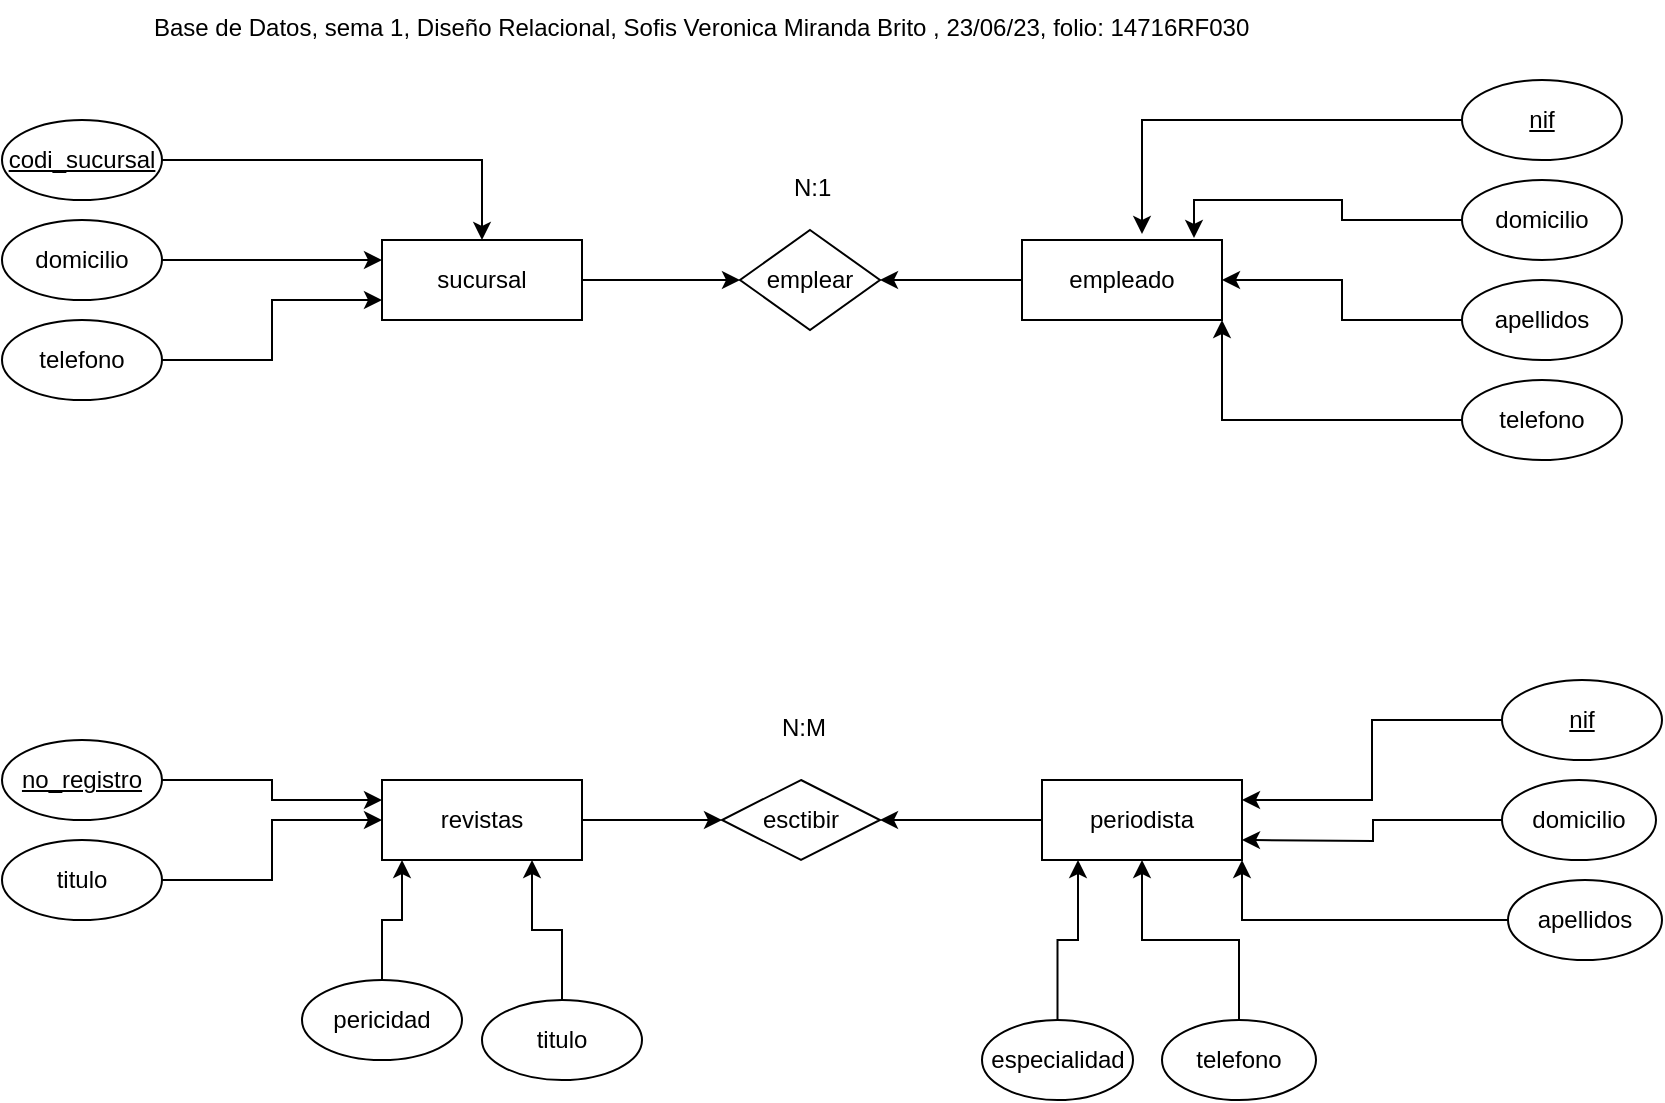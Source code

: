 <mxfile version="21.5.0" type="github">
  <diagram name="Página-1" id="cyzkMBp20CYqCV3QAqMq">
    <mxGraphModel dx="880" dy="484" grid="1" gridSize="10" guides="1" tooltips="1" connect="1" arrows="1" fold="1" page="1" pageScale="1" pageWidth="827" pageHeight="1169" math="0" shadow="0">
      <root>
        <mxCell id="0" />
        <mxCell id="1" parent="0" />
        <mxCell id="JGWcptgXxCTzTC1xXDNs-21" style="edgeStyle=orthogonalEdgeStyle;rounded=0;orthogonalLoop=1;jettySize=auto;html=1;entryX=0;entryY=0.5;entryDx=0;entryDy=0;" edge="1" parent="1" source="JGWcptgXxCTzTC1xXDNs-1" target="JGWcptgXxCTzTC1xXDNs-19">
          <mxGeometry relative="1" as="geometry" />
        </mxCell>
        <mxCell id="JGWcptgXxCTzTC1xXDNs-1" value="sucursal" style="whiteSpace=wrap;html=1;align=center;" vertex="1" parent="1">
          <mxGeometry x="200" y="140" width="100" height="40" as="geometry" />
        </mxCell>
        <mxCell id="JGWcptgXxCTzTC1xXDNs-7" style="edgeStyle=orthogonalEdgeStyle;rounded=0;orthogonalLoop=1;jettySize=auto;html=1;" edge="1" parent="1" source="JGWcptgXxCTzTC1xXDNs-2" target="JGWcptgXxCTzTC1xXDNs-1">
          <mxGeometry relative="1" as="geometry" />
        </mxCell>
        <mxCell id="JGWcptgXxCTzTC1xXDNs-2" value="codi_sucursal" style="ellipse;whiteSpace=wrap;html=1;align=center;fontStyle=4;" vertex="1" parent="1">
          <mxGeometry x="10" y="80" width="80" height="40" as="geometry" />
        </mxCell>
        <mxCell id="JGWcptgXxCTzTC1xXDNs-8" style="edgeStyle=orthogonalEdgeStyle;rounded=0;orthogonalLoop=1;jettySize=auto;html=1;entryX=0;entryY=0.25;entryDx=0;entryDy=0;" edge="1" parent="1" source="JGWcptgXxCTzTC1xXDNs-5" target="JGWcptgXxCTzTC1xXDNs-1">
          <mxGeometry relative="1" as="geometry" />
        </mxCell>
        <mxCell id="JGWcptgXxCTzTC1xXDNs-5" value="domicilio" style="ellipse;whiteSpace=wrap;html=1;align=center;" vertex="1" parent="1">
          <mxGeometry x="10" y="130" width="80" height="40" as="geometry" />
        </mxCell>
        <mxCell id="JGWcptgXxCTzTC1xXDNs-9" style="edgeStyle=orthogonalEdgeStyle;rounded=0;orthogonalLoop=1;jettySize=auto;html=1;entryX=0;entryY=0.75;entryDx=0;entryDy=0;" edge="1" parent="1" source="JGWcptgXxCTzTC1xXDNs-6" target="JGWcptgXxCTzTC1xXDNs-1">
          <mxGeometry relative="1" as="geometry" />
        </mxCell>
        <mxCell id="JGWcptgXxCTzTC1xXDNs-6" value="telefono" style="ellipse;whiteSpace=wrap;html=1;align=center;" vertex="1" parent="1">
          <mxGeometry x="10" y="180" width="80" height="40" as="geometry" />
        </mxCell>
        <mxCell id="JGWcptgXxCTzTC1xXDNs-20" style="edgeStyle=orthogonalEdgeStyle;rounded=0;orthogonalLoop=1;jettySize=auto;html=1;entryX=1;entryY=0.5;entryDx=0;entryDy=0;" edge="1" parent="1" source="JGWcptgXxCTzTC1xXDNs-10" target="JGWcptgXxCTzTC1xXDNs-19">
          <mxGeometry relative="1" as="geometry" />
        </mxCell>
        <mxCell id="JGWcptgXxCTzTC1xXDNs-10" value="empleado" style="whiteSpace=wrap;html=1;align=center;" vertex="1" parent="1">
          <mxGeometry x="520" y="140" width="100" height="40" as="geometry" />
        </mxCell>
        <mxCell id="JGWcptgXxCTzTC1xXDNs-15" style="edgeStyle=orthogonalEdgeStyle;rounded=0;orthogonalLoop=1;jettySize=auto;html=1;entryX=0.6;entryY=-0.075;entryDx=0;entryDy=0;entryPerimeter=0;" edge="1" parent="1" source="JGWcptgXxCTzTC1xXDNs-11" target="JGWcptgXxCTzTC1xXDNs-10">
          <mxGeometry relative="1" as="geometry" />
        </mxCell>
        <mxCell id="JGWcptgXxCTzTC1xXDNs-11" value="nif" style="ellipse;whiteSpace=wrap;html=1;align=center;fontStyle=4;" vertex="1" parent="1">
          <mxGeometry x="740" y="60" width="80" height="40" as="geometry" />
        </mxCell>
        <mxCell id="JGWcptgXxCTzTC1xXDNs-16" style="edgeStyle=orthogonalEdgeStyle;rounded=0;orthogonalLoop=1;jettySize=auto;html=1;entryX=0.86;entryY=-0.025;entryDx=0;entryDy=0;entryPerimeter=0;" edge="1" parent="1" source="JGWcptgXxCTzTC1xXDNs-12" target="JGWcptgXxCTzTC1xXDNs-10">
          <mxGeometry relative="1" as="geometry" />
        </mxCell>
        <mxCell id="JGWcptgXxCTzTC1xXDNs-12" value="domicilio" style="ellipse;whiteSpace=wrap;html=1;align=center;" vertex="1" parent="1">
          <mxGeometry x="740" y="110" width="80" height="40" as="geometry" />
        </mxCell>
        <mxCell id="JGWcptgXxCTzTC1xXDNs-17" style="edgeStyle=orthogonalEdgeStyle;rounded=0;orthogonalLoop=1;jettySize=auto;html=1;" edge="1" parent="1" source="JGWcptgXxCTzTC1xXDNs-13" target="JGWcptgXxCTzTC1xXDNs-10">
          <mxGeometry relative="1" as="geometry" />
        </mxCell>
        <mxCell id="JGWcptgXxCTzTC1xXDNs-13" value="apellidos" style="ellipse;whiteSpace=wrap;html=1;align=center;" vertex="1" parent="1">
          <mxGeometry x="740" y="160" width="80" height="40" as="geometry" />
        </mxCell>
        <mxCell id="JGWcptgXxCTzTC1xXDNs-18" style="edgeStyle=orthogonalEdgeStyle;rounded=0;orthogonalLoop=1;jettySize=auto;html=1;entryX=1;entryY=1;entryDx=0;entryDy=0;" edge="1" parent="1" source="JGWcptgXxCTzTC1xXDNs-14" target="JGWcptgXxCTzTC1xXDNs-10">
          <mxGeometry relative="1" as="geometry" />
        </mxCell>
        <mxCell id="JGWcptgXxCTzTC1xXDNs-14" value="telefono" style="ellipse;whiteSpace=wrap;html=1;align=center;" vertex="1" parent="1">
          <mxGeometry x="740" y="210" width="80" height="40" as="geometry" />
        </mxCell>
        <mxCell id="JGWcptgXxCTzTC1xXDNs-19" value="emplear" style="shape=rhombus;perimeter=rhombusPerimeter;whiteSpace=wrap;html=1;align=center;" vertex="1" parent="1">
          <mxGeometry x="379" y="135" width="70" height="50" as="geometry" />
        </mxCell>
        <mxCell id="JGWcptgXxCTzTC1xXDNs-22" value="N:1" style="text;strokeColor=none;fillColor=none;spacingLeft=4;spacingRight=4;overflow=hidden;rotatable=0;points=[[0,0.5],[1,0.5]];portConstraint=eastwest;fontSize=12;whiteSpace=wrap;html=1;" vertex="1" parent="1">
          <mxGeometry x="400" y="100" width="40" height="30" as="geometry" />
        </mxCell>
        <mxCell id="JGWcptgXxCTzTC1xXDNs-47" style="edgeStyle=orthogonalEdgeStyle;rounded=0;orthogonalLoop=1;jettySize=auto;html=1;entryX=1;entryY=0.5;entryDx=0;entryDy=0;" edge="1" parent="1" source="JGWcptgXxCTzTC1xXDNs-24" target="JGWcptgXxCTzTC1xXDNs-45">
          <mxGeometry relative="1" as="geometry" />
        </mxCell>
        <mxCell id="JGWcptgXxCTzTC1xXDNs-24" value="periodista" style="whiteSpace=wrap;html=1;align=center;" vertex="1" parent="1">
          <mxGeometry x="530" y="410" width="100" height="40" as="geometry" />
        </mxCell>
        <mxCell id="JGWcptgXxCTzTC1xXDNs-34" style="edgeStyle=orthogonalEdgeStyle;rounded=0;orthogonalLoop=1;jettySize=auto;html=1;entryX=1;entryY=0.25;entryDx=0;entryDy=0;" edge="1" parent="1" source="JGWcptgXxCTzTC1xXDNs-25" target="JGWcptgXxCTzTC1xXDNs-24">
          <mxGeometry relative="1" as="geometry" />
        </mxCell>
        <mxCell id="JGWcptgXxCTzTC1xXDNs-25" value="nif" style="ellipse;whiteSpace=wrap;html=1;align=center;fontStyle=4;" vertex="1" parent="1">
          <mxGeometry x="760" y="360" width="80" height="40" as="geometry" />
        </mxCell>
        <mxCell id="JGWcptgXxCTzTC1xXDNs-33" style="edgeStyle=orthogonalEdgeStyle;rounded=0;orthogonalLoop=1;jettySize=auto;html=1;" edge="1" parent="1" source="JGWcptgXxCTzTC1xXDNs-26">
          <mxGeometry relative="1" as="geometry">
            <mxPoint x="630" y="440" as="targetPoint" />
          </mxGeometry>
        </mxCell>
        <mxCell id="JGWcptgXxCTzTC1xXDNs-26" value="domicilio" style="ellipse;whiteSpace=wrap;html=1;align=center;" vertex="1" parent="1">
          <mxGeometry x="760" y="410" width="77" height="40" as="geometry" />
        </mxCell>
        <mxCell id="JGWcptgXxCTzTC1xXDNs-32" style="edgeStyle=orthogonalEdgeStyle;rounded=0;orthogonalLoop=1;jettySize=auto;html=1;entryX=1;entryY=1;entryDx=0;entryDy=0;" edge="1" parent="1" source="JGWcptgXxCTzTC1xXDNs-27" target="JGWcptgXxCTzTC1xXDNs-24">
          <mxGeometry relative="1" as="geometry" />
        </mxCell>
        <mxCell id="JGWcptgXxCTzTC1xXDNs-27" value="apellidos" style="ellipse;whiteSpace=wrap;html=1;align=center;" vertex="1" parent="1">
          <mxGeometry x="763" y="460" width="77" height="40" as="geometry" />
        </mxCell>
        <mxCell id="JGWcptgXxCTzTC1xXDNs-31" style="edgeStyle=orthogonalEdgeStyle;rounded=0;orthogonalLoop=1;jettySize=auto;html=1;entryX=0.5;entryY=1;entryDx=0;entryDy=0;" edge="1" parent="1" source="JGWcptgXxCTzTC1xXDNs-28" target="JGWcptgXxCTzTC1xXDNs-24">
          <mxGeometry relative="1" as="geometry" />
        </mxCell>
        <mxCell id="JGWcptgXxCTzTC1xXDNs-28" value="telefono" style="ellipse;whiteSpace=wrap;html=1;align=center;" vertex="1" parent="1">
          <mxGeometry x="590" y="530" width="77" height="40" as="geometry" />
        </mxCell>
        <mxCell id="JGWcptgXxCTzTC1xXDNs-30" style="edgeStyle=orthogonalEdgeStyle;rounded=0;orthogonalLoop=1;jettySize=auto;html=1;entryX=0.18;entryY=1;entryDx=0;entryDy=0;entryPerimeter=0;" edge="1" parent="1" source="JGWcptgXxCTzTC1xXDNs-29" target="JGWcptgXxCTzTC1xXDNs-24">
          <mxGeometry relative="1" as="geometry" />
        </mxCell>
        <mxCell id="JGWcptgXxCTzTC1xXDNs-29" value="especialidad" style="ellipse;whiteSpace=wrap;html=1;align=center;" vertex="1" parent="1">
          <mxGeometry x="500" y="530" width="75.5" height="40" as="geometry" />
        </mxCell>
        <mxCell id="JGWcptgXxCTzTC1xXDNs-46" style="edgeStyle=orthogonalEdgeStyle;rounded=0;orthogonalLoop=1;jettySize=auto;html=1;exitX=1;exitY=0.5;exitDx=0;exitDy=0;entryX=0;entryY=0.5;entryDx=0;entryDy=0;" edge="1" parent="1" source="JGWcptgXxCTzTC1xXDNs-35" target="JGWcptgXxCTzTC1xXDNs-45">
          <mxGeometry relative="1" as="geometry" />
        </mxCell>
        <mxCell id="JGWcptgXxCTzTC1xXDNs-35" value="revistas" style="whiteSpace=wrap;html=1;align=center;" vertex="1" parent="1">
          <mxGeometry x="200" y="410" width="100" height="40" as="geometry" />
        </mxCell>
        <mxCell id="JGWcptgXxCTzTC1xXDNs-41" style="edgeStyle=orthogonalEdgeStyle;rounded=0;orthogonalLoop=1;jettySize=auto;html=1;entryX=0;entryY=0.25;entryDx=0;entryDy=0;" edge="1" parent="1" source="JGWcptgXxCTzTC1xXDNs-36" target="JGWcptgXxCTzTC1xXDNs-35">
          <mxGeometry relative="1" as="geometry" />
        </mxCell>
        <mxCell id="JGWcptgXxCTzTC1xXDNs-36" value="no_registro" style="ellipse;whiteSpace=wrap;html=1;align=center;fontStyle=4;" vertex="1" parent="1">
          <mxGeometry x="10" y="390" width="80" height="40" as="geometry" />
        </mxCell>
        <mxCell id="JGWcptgXxCTzTC1xXDNs-42" style="edgeStyle=orthogonalEdgeStyle;rounded=0;orthogonalLoop=1;jettySize=auto;html=1;" edge="1" parent="1" source="JGWcptgXxCTzTC1xXDNs-37" target="JGWcptgXxCTzTC1xXDNs-35">
          <mxGeometry relative="1" as="geometry" />
        </mxCell>
        <mxCell id="JGWcptgXxCTzTC1xXDNs-37" value="titulo" style="ellipse;whiteSpace=wrap;html=1;align=center;" vertex="1" parent="1">
          <mxGeometry x="10" y="440" width="80" height="40" as="geometry" />
        </mxCell>
        <mxCell id="JGWcptgXxCTzTC1xXDNs-43" style="edgeStyle=orthogonalEdgeStyle;rounded=0;orthogonalLoop=1;jettySize=auto;html=1;entryX=0.1;entryY=1;entryDx=0;entryDy=0;entryPerimeter=0;" edge="1" parent="1" source="JGWcptgXxCTzTC1xXDNs-38" target="JGWcptgXxCTzTC1xXDNs-35">
          <mxGeometry relative="1" as="geometry" />
        </mxCell>
        <mxCell id="JGWcptgXxCTzTC1xXDNs-38" value="pericidad" style="ellipse;whiteSpace=wrap;html=1;align=center;" vertex="1" parent="1">
          <mxGeometry x="160" y="510" width="80" height="40" as="geometry" />
        </mxCell>
        <mxCell id="JGWcptgXxCTzTC1xXDNs-44" style="edgeStyle=orthogonalEdgeStyle;rounded=0;orthogonalLoop=1;jettySize=auto;html=1;entryX=0.75;entryY=1;entryDx=0;entryDy=0;" edge="1" parent="1" source="JGWcptgXxCTzTC1xXDNs-39" target="JGWcptgXxCTzTC1xXDNs-35">
          <mxGeometry relative="1" as="geometry" />
        </mxCell>
        <mxCell id="JGWcptgXxCTzTC1xXDNs-39" value="titulo" style="ellipse;whiteSpace=wrap;html=1;align=center;" vertex="1" parent="1">
          <mxGeometry x="250" y="520" width="80" height="40" as="geometry" />
        </mxCell>
        <mxCell id="JGWcptgXxCTzTC1xXDNs-45" value="esctibir" style="shape=rhombus;perimeter=rhombusPerimeter;whiteSpace=wrap;html=1;align=center;" vertex="1" parent="1">
          <mxGeometry x="370" y="410" width="79" height="40" as="geometry" />
        </mxCell>
        <mxCell id="JGWcptgXxCTzTC1xXDNs-48" value="N:M" style="text;strokeColor=none;fillColor=none;spacingLeft=4;spacingRight=4;overflow=hidden;rotatable=0;points=[[0,0.5],[1,0.5]];portConstraint=eastwest;fontSize=12;whiteSpace=wrap;html=1;" vertex="1" parent="1">
          <mxGeometry x="394" y="370" width="40" height="30" as="geometry" />
        </mxCell>
        <mxCell id="JGWcptgXxCTzTC1xXDNs-49" value="Base de Datos, sema 1, Diseño Relacional, Sofis Veronica Miranda Brito , 23/06/23, folio: 14716RF030" style="text;strokeColor=none;fillColor=none;spacingLeft=4;spacingRight=4;overflow=hidden;rotatable=0;points=[[0,0.5],[1,0.5]];portConstraint=eastwest;fontSize=12;whiteSpace=wrap;html=1;" vertex="1" parent="1">
          <mxGeometry x="80" y="20" width="580" height="30" as="geometry" />
        </mxCell>
      </root>
    </mxGraphModel>
  </diagram>
</mxfile>
